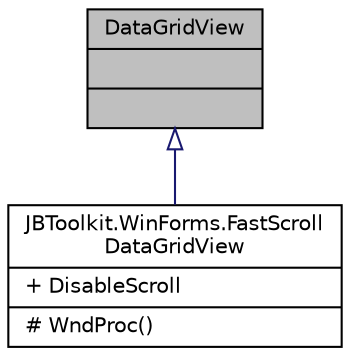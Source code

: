 digraph "DataGridView"
{
 // LATEX_PDF_SIZE
  edge [fontname="Helvetica",fontsize="10",labelfontname="Helvetica",labelfontsize="10"];
  node [fontname="Helvetica",fontsize="10",shape=record];
  Node1 [label="{DataGridView\n||}",height=0.2,width=0.4,color="black", fillcolor="grey75", style="filled", fontcolor="black",tooltip=" "];
  Node1 -> Node2 [dir="back",color="midnightblue",fontsize="10",style="solid",arrowtail="onormal",fontname="Helvetica"];
  Node2 [label="{JBToolkit.WinForms.FastScroll\lDataGridView\n|+ DisableScroll\l|# WndProc()\l}",height=0.2,width=0.4,color="black", fillcolor="white", style="filled",URL="$d1/df2/class_j_b_toolkit_1_1_win_forms_1_1_fast_scroll_data_grid_view.html",tooltip="Must smoother scrolling DataGridView wrapper control"];
}
